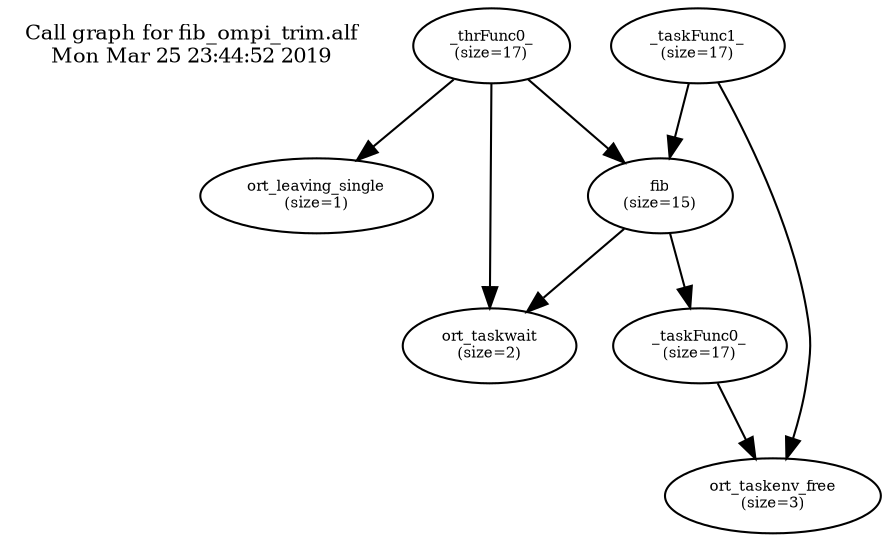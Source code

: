 digraph "" {
  size="10,8";
  rankdir=TB;
  center=1;
  rotate=0;
   {
   node [shape=plaintext,fontsize=10];
   "Call graph for fib_ompi_trim.alf\nMon Mar 25 23:44:52 2019"
   }
   0 [label="_thrFunc0_\n(size=17)",fontsize=7]
   1 [label="fib\n(size=15)",fontsize=7]
   2 [label="_taskFunc0_\n(size=17)",fontsize=7]
   3 [label="ort_taskenv_free\n(size=3)",fontsize=7]
   4 [label="_taskFunc1_\n(size=17)",fontsize=7]
   5 [label="ort_taskwait\n(size=2)",fontsize=7]
   6 [label="ort_leaving_single\n(size=1)",fontsize=7]
   0->1
   0->6
   0->5
   1->2
   1->5
   2->3
   4->1
   4->3
}
